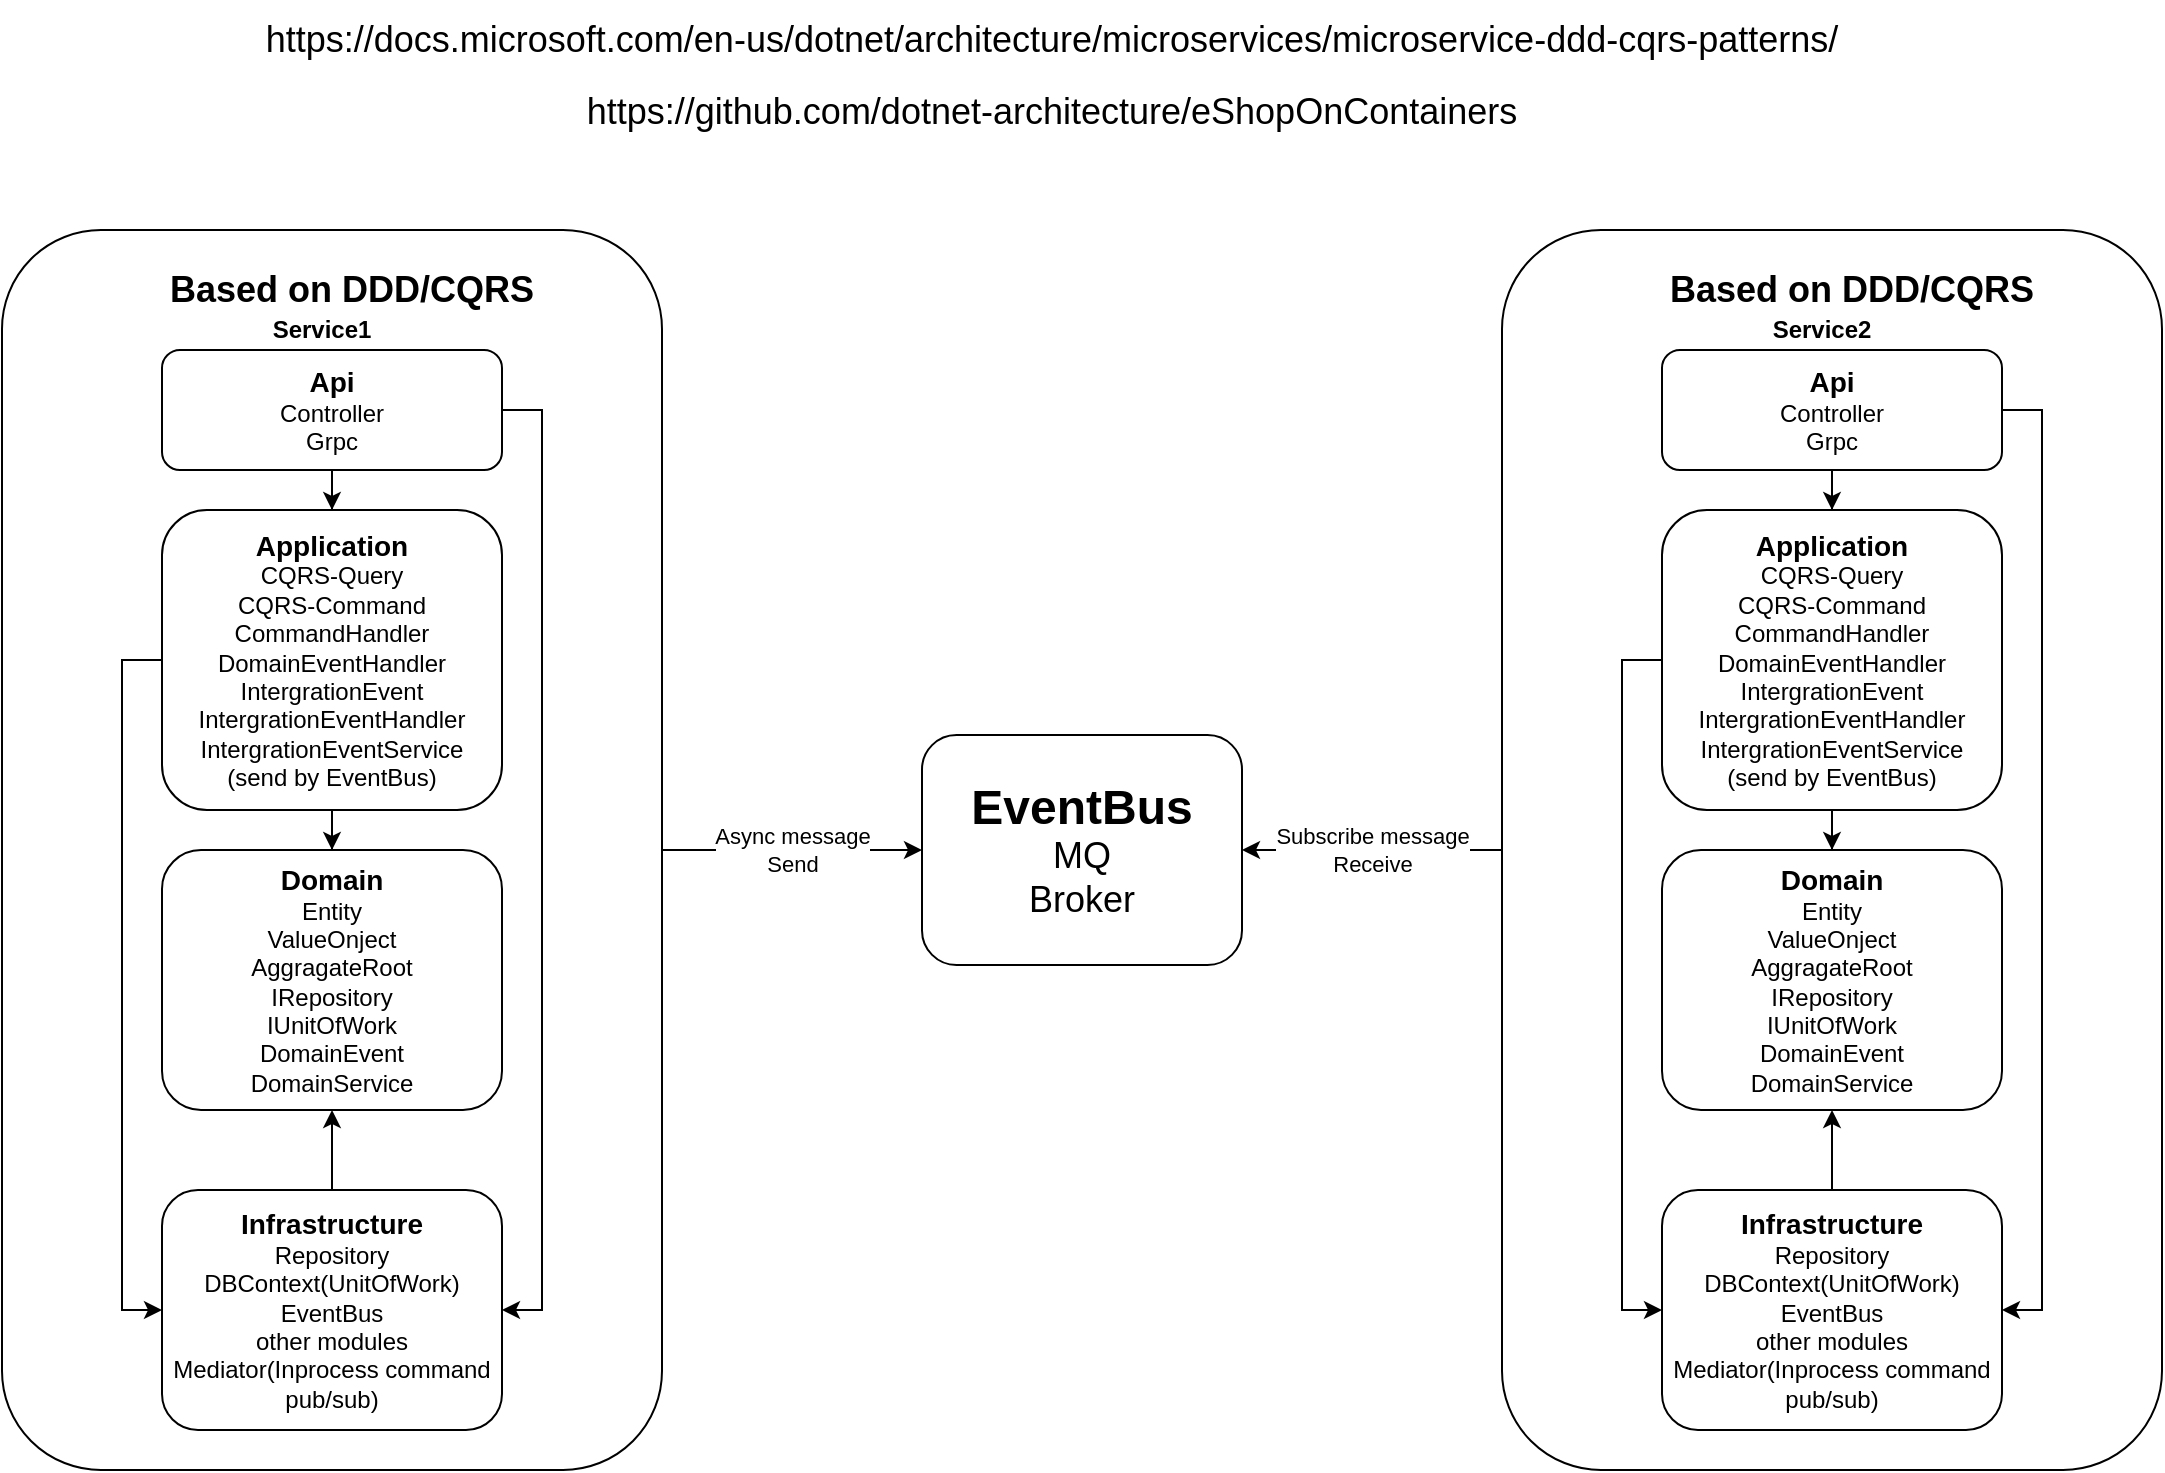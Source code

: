 <mxfile version="13.7.9" type="device"><diagram id="Hy10chU_oPcPApKHhcyN" name="Page-1"><mxGraphModel dx="1955" dy="967" grid="1" gridSize="10" guides="1" tooltips="1" connect="1" arrows="1" fold="1" page="1" pageScale="1" pageWidth="850" pageHeight="1100" math="0" shadow="0"><root><mxCell id="0"/><mxCell id="1" parent="0"/><mxCell id="zAHjGZRXzZePQzf7dHOv-15" value="" style="group" vertex="1" connectable="0" parent="1"><mxGeometry x="310" y="275" width="330" height="620" as="geometry"/></mxCell><mxCell id="zAHjGZRXzZePQzf7dHOv-11" value="" style="rounded=1;whiteSpace=wrap;html=1;" vertex="1" parent="zAHjGZRXzZePQzf7dHOv-15"><mxGeometry width="330" height="620" as="geometry"/></mxCell><mxCell id="zAHjGZRXzZePQzf7dHOv-1" value="&lt;font style=&quot;font-size: 14px&quot;&gt;&lt;b&gt;Application&lt;/b&gt;&lt;/font&gt;&lt;br&gt;CQRS-Query&lt;br&gt;CQRS-Command&lt;br&gt;CommandHandler&lt;br&gt;DomainEventHandler&lt;br&gt;IntergrationEvent&lt;br&gt;IntergrationEventHandler&lt;br&gt;IntergrationEventService&lt;br&gt;(send by EventBus)" style="rounded=1;whiteSpace=wrap;html=1;" vertex="1" parent="zAHjGZRXzZePQzf7dHOv-15"><mxGeometry x="80" y="140" width="170" height="150" as="geometry"/></mxCell><mxCell id="zAHjGZRXzZePQzf7dHOv-2" value="&lt;b&gt;&lt;font style=&quot;font-size: 14px&quot;&gt;Domain&lt;/font&gt;&lt;/b&gt;&lt;br&gt;Entity&lt;br&gt;ValueOnject&lt;br&gt;AggragateRoot&lt;br&gt;IRepository&lt;br&gt;IUnitOfWork&lt;br&gt;DomainEvent&lt;br&gt;DomainService" style="rounded=1;whiteSpace=wrap;html=1;" vertex="1" parent="zAHjGZRXzZePQzf7dHOv-15"><mxGeometry x="80" y="310" width="170" height="130" as="geometry"/></mxCell><mxCell id="zAHjGZRXzZePQzf7dHOv-6" value="" style="edgeStyle=orthogonalEdgeStyle;rounded=0;orthogonalLoop=1;jettySize=auto;html=1;" edge="1" parent="zAHjGZRXzZePQzf7dHOv-15" source="zAHjGZRXzZePQzf7dHOv-1" target="zAHjGZRXzZePQzf7dHOv-2"><mxGeometry relative="1" as="geometry"/></mxCell><mxCell id="zAHjGZRXzZePQzf7dHOv-5" value="" style="edgeStyle=orthogonalEdgeStyle;rounded=0;orthogonalLoop=1;jettySize=auto;html=1;" edge="1" parent="zAHjGZRXzZePQzf7dHOv-15" source="zAHjGZRXzZePQzf7dHOv-3" target="zAHjGZRXzZePQzf7dHOv-2"><mxGeometry relative="1" as="geometry"/></mxCell><mxCell id="zAHjGZRXzZePQzf7dHOv-3" value="&lt;font style=&quot;font-size: 14px&quot;&gt;&lt;b&gt;Infrastructure&lt;/b&gt;&lt;/font&gt;&lt;br&gt;Repository&lt;br&gt;DBContext(UnitOfWork)&lt;br&gt;EventBus&lt;br&gt;other modules&lt;br&gt;Mediator(Inprocess command pub/sub)" style="rounded=1;whiteSpace=wrap;html=1;" vertex="1" parent="zAHjGZRXzZePQzf7dHOv-15"><mxGeometry x="80" y="480" width="170" height="120" as="geometry"/></mxCell><mxCell id="zAHjGZRXzZePQzf7dHOv-4" style="edgeStyle=orthogonalEdgeStyle;rounded=0;orthogonalLoop=1;jettySize=auto;html=1;entryX=0;entryY=0.5;entryDx=0;entryDy=0;exitX=0;exitY=0.5;exitDx=0;exitDy=0;" edge="1" parent="zAHjGZRXzZePQzf7dHOv-15" source="zAHjGZRXzZePQzf7dHOv-1" target="zAHjGZRXzZePQzf7dHOv-3"><mxGeometry relative="1" as="geometry"/></mxCell><mxCell id="zAHjGZRXzZePQzf7dHOv-9" value="" style="edgeStyle=orthogonalEdgeStyle;rounded=0;orthogonalLoop=1;jettySize=auto;html=1;" edge="1" parent="zAHjGZRXzZePQzf7dHOv-15" source="zAHjGZRXzZePQzf7dHOv-7" target="zAHjGZRXzZePQzf7dHOv-1"><mxGeometry relative="1" as="geometry"/></mxCell><mxCell id="zAHjGZRXzZePQzf7dHOv-10" style="edgeStyle=orthogonalEdgeStyle;rounded=0;orthogonalLoop=1;jettySize=auto;html=1;entryX=1;entryY=0.5;entryDx=0;entryDy=0;exitX=1;exitY=0.5;exitDx=0;exitDy=0;" edge="1" parent="zAHjGZRXzZePQzf7dHOv-15" source="zAHjGZRXzZePQzf7dHOv-7" target="zAHjGZRXzZePQzf7dHOv-3"><mxGeometry relative="1" as="geometry"/></mxCell><mxCell id="zAHjGZRXzZePQzf7dHOv-7" value="&lt;font style=&quot;font-size: 14px&quot;&gt;&lt;b&gt;Api&lt;/b&gt;&lt;/font&gt;&lt;br&gt;Controller&lt;br&gt;Grpc" style="rounded=1;whiteSpace=wrap;html=1;" vertex="1" parent="zAHjGZRXzZePQzf7dHOv-15"><mxGeometry x="80" y="60" width="170" height="60" as="geometry"/></mxCell><mxCell id="zAHjGZRXzZePQzf7dHOv-12" value="&lt;b&gt;&lt;font style=&quot;font-size: 18px&quot;&gt;Based on DDD/CQRS&lt;/font&gt;&lt;/b&gt;" style="text;html=1;strokeColor=none;fillColor=none;align=center;verticalAlign=middle;whiteSpace=wrap;rounded=0;" vertex="1" parent="zAHjGZRXzZePQzf7dHOv-15"><mxGeometry x="70" y="10" width="210" height="40" as="geometry"/></mxCell><mxCell id="zAHjGZRXzZePQzf7dHOv-14" value="&lt;b&gt;Service1&lt;/b&gt;" style="text;html=1;strokeColor=none;fillColor=none;align=center;verticalAlign=middle;whiteSpace=wrap;rounded=0;" vertex="1" parent="zAHjGZRXzZePQzf7dHOv-15"><mxGeometry x="140" y="40" width="40" height="20" as="geometry"/></mxCell><mxCell id="zAHjGZRXzZePQzf7dHOv-28" value="" style="group" vertex="1" connectable="0" parent="1"><mxGeometry x="1060" y="275" width="330" height="620" as="geometry"/></mxCell><mxCell id="zAHjGZRXzZePQzf7dHOv-16" value="" style="rounded=1;whiteSpace=wrap;html=1;" vertex="1" parent="zAHjGZRXzZePQzf7dHOv-28"><mxGeometry width="330" height="620" as="geometry"/></mxCell><mxCell id="zAHjGZRXzZePQzf7dHOv-19" value="&lt;font style=&quot;font-size: 14px&quot;&gt;&lt;b&gt;Application&lt;/b&gt;&lt;/font&gt;&lt;br&gt;CQRS-Query&lt;br&gt;CQRS-Command&lt;br&gt;CommandHandler&lt;br&gt;DomainEventHandler&lt;br&gt;IntergrationEvent&lt;br&gt;IntergrationEventHandler&lt;br&gt;IntergrationEventService&lt;br&gt;(send by EventBus)" style="rounded=1;whiteSpace=wrap;html=1;" vertex="1" parent="zAHjGZRXzZePQzf7dHOv-28"><mxGeometry x="80" y="140" width="170" height="150" as="geometry"/></mxCell><mxCell id="zAHjGZRXzZePQzf7dHOv-20" value="&lt;b&gt;&lt;font style=&quot;font-size: 14px&quot;&gt;Domain&lt;/font&gt;&lt;/b&gt;&lt;br&gt;Entity&lt;br&gt;ValueOnject&lt;br&gt;AggragateRoot&lt;br&gt;IRepository&lt;br&gt;IUnitOfWork&lt;br&gt;DomainEvent&lt;br&gt;DomainService" style="rounded=1;whiteSpace=wrap;html=1;" vertex="1" parent="zAHjGZRXzZePQzf7dHOv-28"><mxGeometry x="80" y="310" width="170" height="130" as="geometry"/></mxCell><mxCell id="zAHjGZRXzZePQzf7dHOv-18" value="" style="edgeStyle=orthogonalEdgeStyle;rounded=0;orthogonalLoop=1;jettySize=auto;html=1;" edge="1" parent="zAHjGZRXzZePQzf7dHOv-28" source="zAHjGZRXzZePQzf7dHOv-19" target="zAHjGZRXzZePQzf7dHOv-20"><mxGeometry relative="1" as="geometry"/></mxCell><mxCell id="zAHjGZRXzZePQzf7dHOv-21" value="" style="edgeStyle=orthogonalEdgeStyle;rounded=0;orthogonalLoop=1;jettySize=auto;html=1;" edge="1" parent="zAHjGZRXzZePQzf7dHOv-28" source="zAHjGZRXzZePQzf7dHOv-22" target="zAHjGZRXzZePQzf7dHOv-20"><mxGeometry relative="1" as="geometry"/></mxCell><mxCell id="zAHjGZRXzZePQzf7dHOv-22" value="&lt;font style=&quot;font-size: 14px&quot;&gt;&lt;b&gt;Infrastructure&lt;/b&gt;&lt;/font&gt;&lt;br&gt;Repository&lt;br&gt;DBContext(UnitOfWork)&lt;br&gt;EventBus&lt;br&gt;other modules&lt;br&gt;Mediator(Inprocess command pub/sub)" style="rounded=1;whiteSpace=wrap;html=1;" vertex="1" parent="zAHjGZRXzZePQzf7dHOv-28"><mxGeometry x="80" y="480" width="170" height="120" as="geometry"/></mxCell><mxCell id="zAHjGZRXzZePQzf7dHOv-17" style="edgeStyle=orthogonalEdgeStyle;rounded=0;orthogonalLoop=1;jettySize=auto;html=1;entryX=0;entryY=0.5;entryDx=0;entryDy=0;exitX=0;exitY=0.5;exitDx=0;exitDy=0;" edge="1" parent="zAHjGZRXzZePQzf7dHOv-28" source="zAHjGZRXzZePQzf7dHOv-19" target="zAHjGZRXzZePQzf7dHOv-22"><mxGeometry relative="1" as="geometry"/></mxCell><mxCell id="zAHjGZRXzZePQzf7dHOv-23" value="" style="edgeStyle=orthogonalEdgeStyle;rounded=0;orthogonalLoop=1;jettySize=auto;html=1;" edge="1" parent="zAHjGZRXzZePQzf7dHOv-28" source="zAHjGZRXzZePQzf7dHOv-25" target="zAHjGZRXzZePQzf7dHOv-19"><mxGeometry relative="1" as="geometry"/></mxCell><mxCell id="zAHjGZRXzZePQzf7dHOv-24" style="edgeStyle=orthogonalEdgeStyle;rounded=0;orthogonalLoop=1;jettySize=auto;html=1;entryX=1;entryY=0.5;entryDx=0;entryDy=0;exitX=1;exitY=0.5;exitDx=0;exitDy=0;" edge="1" parent="zAHjGZRXzZePQzf7dHOv-28" source="zAHjGZRXzZePQzf7dHOv-25" target="zAHjGZRXzZePQzf7dHOv-22"><mxGeometry relative="1" as="geometry"/></mxCell><mxCell id="zAHjGZRXzZePQzf7dHOv-25" value="&lt;font style=&quot;font-size: 14px&quot;&gt;&lt;b&gt;Api&lt;/b&gt;&lt;/font&gt;&lt;br&gt;Controller&lt;br&gt;Grpc" style="rounded=1;whiteSpace=wrap;html=1;" vertex="1" parent="zAHjGZRXzZePQzf7dHOv-28"><mxGeometry x="80" y="60" width="170" height="60" as="geometry"/></mxCell><mxCell id="zAHjGZRXzZePQzf7dHOv-26" value="&lt;b&gt;&lt;font style=&quot;font-size: 18px&quot;&gt;Based on DDD/CQRS&lt;/font&gt;&lt;/b&gt;" style="text;html=1;strokeColor=none;fillColor=none;align=center;verticalAlign=middle;whiteSpace=wrap;rounded=0;" vertex="1" parent="zAHjGZRXzZePQzf7dHOv-28"><mxGeometry x="70" y="10" width="210" height="40" as="geometry"/></mxCell><mxCell id="zAHjGZRXzZePQzf7dHOv-27" value="&lt;b&gt;Service2&lt;/b&gt;" style="text;html=1;strokeColor=none;fillColor=none;align=center;verticalAlign=middle;whiteSpace=wrap;rounded=0;" vertex="1" parent="zAHjGZRXzZePQzf7dHOv-28"><mxGeometry x="140" y="40" width="40" height="20" as="geometry"/></mxCell><mxCell id="zAHjGZRXzZePQzf7dHOv-29" value="&lt;span style=&quot;background-color: rgb(255 , 255 , 255)&quot;&gt;&lt;font&gt;&lt;b style=&quot;font-size: 24px&quot;&gt;EventBus&lt;/b&gt;&lt;br&gt;&lt;font style=&quot;font-size: 18px&quot;&gt;MQ&lt;br&gt;&lt;/font&gt;&lt;font style=&quot;font-size: 18px&quot;&gt;Broker&lt;/font&gt;&lt;br&gt;&lt;/font&gt;&lt;/span&gt;" style="rounded=1;whiteSpace=wrap;html=1;" vertex="1" parent="1"><mxGeometry x="770" y="527.5" width="160" height="115" as="geometry"/></mxCell><mxCell id="zAHjGZRXzZePQzf7dHOv-30" value="Async message&lt;br&gt;Send" style="edgeStyle=orthogonalEdgeStyle;rounded=0;orthogonalLoop=1;jettySize=auto;html=1;entryX=0;entryY=0.5;entryDx=0;entryDy=0;" edge="1" parent="1" source="zAHjGZRXzZePQzf7dHOv-11" target="zAHjGZRXzZePQzf7dHOv-29"><mxGeometry relative="1" as="geometry"/></mxCell><mxCell id="zAHjGZRXzZePQzf7dHOv-31" value="Subscribe message&lt;br&gt;Receive" style="edgeStyle=orthogonalEdgeStyle;rounded=0;orthogonalLoop=1;jettySize=auto;html=1;entryX=1;entryY=0.5;entryDx=0;entryDy=0;" edge="1" parent="1" source="zAHjGZRXzZePQzf7dHOv-16" target="zAHjGZRXzZePQzf7dHOv-29"><mxGeometry relative="1" as="geometry"/></mxCell><mxCell id="zAHjGZRXzZePQzf7dHOv-33" value="&lt;font&gt;&lt;span style=&quot;font-size: 18px&quot;&gt;https://docs.microsoft.com/en-us/dotnet/architecture/microservices/microservice-ddd-cqrs-patterns/&lt;/span&gt;&lt;br&gt;&lt;br&gt;&lt;span style=&quot;font-size: 18px&quot;&gt;https://github.com/dotnet-architecture/eShopOnContainers&lt;/span&gt;&lt;br&gt;&lt;/font&gt;" style="text;html=1;strokeColor=none;fillColor=none;align=center;verticalAlign=middle;whiteSpace=wrap;rounded=0;" vertex="1" parent="1"><mxGeometry x="420" y="160" width="830" height="75" as="geometry"/></mxCell></root></mxGraphModel></diagram></mxfile>